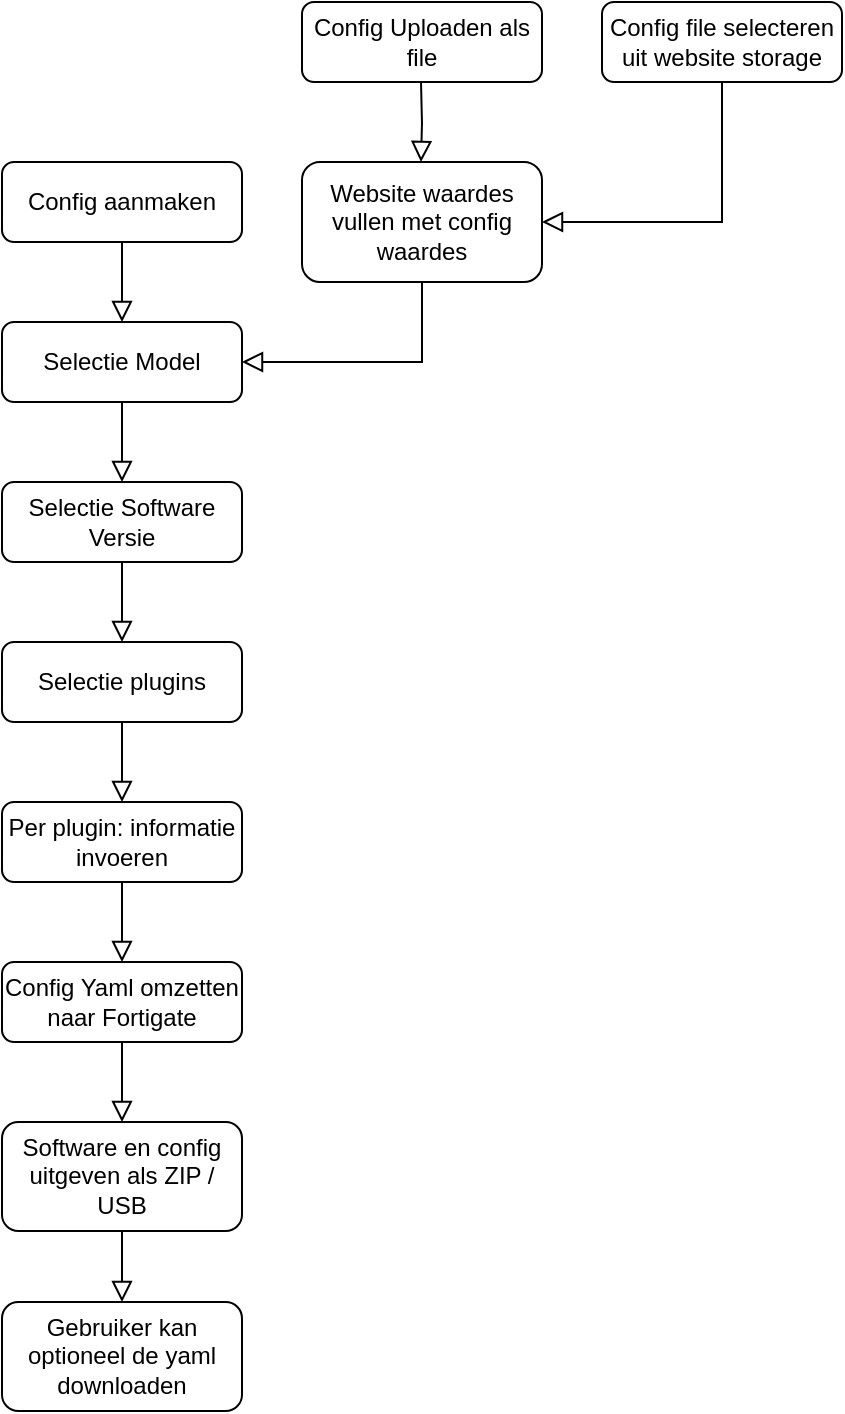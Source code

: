 <mxfile version="20.3.3" type="github" pages="3">
  <diagram id="C5RBs43oDa-KdzZeNtuy" name="Application Flow">
    <mxGraphModel dx="946" dy="537" grid="1" gridSize="10" guides="1" tooltips="1" connect="1" arrows="1" fold="1" page="1" pageScale="1" pageWidth="827" pageHeight="1169" math="0" shadow="0">
      <root>
        <mxCell id="WIyWlLk6GJQsqaUBKTNV-0" />
        <mxCell id="WIyWlLk6GJQsqaUBKTNV-1" parent="WIyWlLk6GJQsqaUBKTNV-0" />
        <mxCell id="WIyWlLk6GJQsqaUBKTNV-2" value="" style="rounded=0;html=1;jettySize=auto;orthogonalLoop=1;fontSize=11;endArrow=block;endFill=0;endSize=8;strokeWidth=1;shadow=0;labelBackgroundColor=none;edgeStyle=orthogonalEdgeStyle;" parent="WIyWlLk6GJQsqaUBKTNV-1" source="WIyWlLk6GJQsqaUBKTNV-3" target="IGHrCSqE1_ESKSLDjnCb-0" edge="1">
          <mxGeometry relative="1" as="geometry">
            <mxPoint x="100" y="230" as="targetPoint" />
          </mxGeometry>
        </mxCell>
        <mxCell id="WIyWlLk6GJQsqaUBKTNV-3" value="Config aanmaken" style="rounded=1;whiteSpace=wrap;html=1;fontSize=12;glass=0;strokeWidth=1;shadow=0;" parent="WIyWlLk6GJQsqaUBKTNV-1" vertex="1">
          <mxGeometry x="40" y="110" width="120" height="40" as="geometry" />
        </mxCell>
        <mxCell id="IGHrCSqE1_ESKSLDjnCb-0" value="Selectie Model" style="rounded=1;whiteSpace=wrap;html=1;fontSize=12;glass=0;strokeWidth=1;shadow=0;" parent="WIyWlLk6GJQsqaUBKTNV-1" vertex="1">
          <mxGeometry x="40" y="190" width="120" height="40" as="geometry" />
        </mxCell>
        <mxCell id="IGHrCSqE1_ESKSLDjnCb-1" value="Selectie Software Versie" style="rounded=1;whiteSpace=wrap;html=1;fontSize=12;glass=0;strokeWidth=1;shadow=0;" parent="WIyWlLk6GJQsqaUBKTNV-1" vertex="1">
          <mxGeometry x="40" y="270" width="120" height="40" as="geometry" />
        </mxCell>
        <mxCell id="IGHrCSqE1_ESKSLDjnCb-2" value="" style="rounded=0;html=1;jettySize=auto;orthogonalLoop=1;fontSize=11;endArrow=block;endFill=0;endSize=8;strokeWidth=1;shadow=0;labelBackgroundColor=none;edgeStyle=orthogonalEdgeStyle;" parent="WIyWlLk6GJQsqaUBKTNV-1" source="IGHrCSqE1_ESKSLDjnCb-0" target="IGHrCSqE1_ESKSLDjnCb-1" edge="1">
          <mxGeometry relative="1" as="geometry">
            <mxPoint x="110" y="160" as="sourcePoint" />
            <mxPoint x="110" y="240" as="targetPoint" />
          </mxGeometry>
        </mxCell>
        <mxCell id="IGHrCSqE1_ESKSLDjnCb-3" value="Selectie plugins" style="rounded=1;whiteSpace=wrap;html=1;fontSize=12;glass=0;strokeWidth=1;shadow=0;" parent="WIyWlLk6GJQsqaUBKTNV-1" vertex="1">
          <mxGeometry x="40" y="350" width="120" height="40" as="geometry" />
        </mxCell>
        <mxCell id="IGHrCSqE1_ESKSLDjnCb-4" value="" style="rounded=0;html=1;jettySize=auto;orthogonalLoop=1;fontSize=11;endArrow=block;endFill=0;endSize=8;strokeWidth=1;shadow=0;labelBackgroundColor=none;edgeStyle=orthogonalEdgeStyle;" parent="WIyWlLk6GJQsqaUBKTNV-1" source="IGHrCSqE1_ESKSLDjnCb-1" target="IGHrCSqE1_ESKSLDjnCb-3" edge="1">
          <mxGeometry relative="1" as="geometry">
            <mxPoint x="110" y="240" as="sourcePoint" />
            <mxPoint x="110" y="280" as="targetPoint" />
          </mxGeometry>
        </mxCell>
        <mxCell id="IGHrCSqE1_ESKSLDjnCb-5" value="Per plugin: informatie invoeren" style="rounded=1;whiteSpace=wrap;html=1;fontSize=12;glass=0;strokeWidth=1;shadow=0;" parent="WIyWlLk6GJQsqaUBKTNV-1" vertex="1">
          <mxGeometry x="40" y="430" width="120" height="40" as="geometry" />
        </mxCell>
        <mxCell id="IGHrCSqE1_ESKSLDjnCb-6" value="" style="rounded=0;html=1;jettySize=auto;orthogonalLoop=1;fontSize=11;endArrow=block;endFill=0;endSize=8;strokeWidth=1;shadow=0;labelBackgroundColor=none;edgeStyle=orthogonalEdgeStyle;" parent="WIyWlLk6GJQsqaUBKTNV-1" source="IGHrCSqE1_ESKSLDjnCb-3" target="IGHrCSqE1_ESKSLDjnCb-5" edge="1">
          <mxGeometry relative="1" as="geometry">
            <mxPoint x="110" y="320" as="sourcePoint" />
            <mxPoint x="110" y="360" as="targetPoint" />
          </mxGeometry>
        </mxCell>
        <mxCell id="IGHrCSqE1_ESKSLDjnCb-7" value="Config Yaml omzetten naar Fortigate" style="rounded=1;whiteSpace=wrap;html=1;fontSize=12;glass=0;strokeWidth=1;shadow=0;" parent="WIyWlLk6GJQsqaUBKTNV-1" vertex="1">
          <mxGeometry x="40" y="510" width="120" height="40" as="geometry" />
        </mxCell>
        <mxCell id="IGHrCSqE1_ESKSLDjnCb-8" value="Software en config uitgeven als ZIP / USB" style="rounded=1;whiteSpace=wrap;html=1;fontSize=12;glass=0;strokeWidth=1;shadow=0;" parent="WIyWlLk6GJQsqaUBKTNV-1" vertex="1">
          <mxGeometry x="40" y="590" width="120" height="54.5" as="geometry" />
        </mxCell>
        <mxCell id="IGHrCSqE1_ESKSLDjnCb-9" value="" style="rounded=0;html=1;jettySize=auto;orthogonalLoop=1;fontSize=11;endArrow=block;endFill=0;endSize=8;strokeWidth=1;shadow=0;labelBackgroundColor=none;edgeStyle=orthogonalEdgeStyle;" parent="WIyWlLk6GJQsqaUBKTNV-1" source="IGHrCSqE1_ESKSLDjnCb-5" target="IGHrCSqE1_ESKSLDjnCb-7" edge="1">
          <mxGeometry relative="1" as="geometry">
            <mxPoint x="110" y="400" as="sourcePoint" />
            <mxPoint x="110" y="440" as="targetPoint" />
          </mxGeometry>
        </mxCell>
        <mxCell id="IGHrCSqE1_ESKSLDjnCb-10" value="" style="rounded=0;html=1;jettySize=auto;orthogonalLoop=1;fontSize=11;endArrow=block;endFill=0;endSize=8;strokeWidth=1;shadow=0;labelBackgroundColor=none;edgeStyle=orthogonalEdgeStyle;" parent="WIyWlLk6GJQsqaUBKTNV-1" source="IGHrCSqE1_ESKSLDjnCb-7" target="IGHrCSqE1_ESKSLDjnCb-8" edge="1">
          <mxGeometry relative="1" as="geometry">
            <mxPoint x="110" y="480" as="sourcePoint" />
            <mxPoint x="110" y="520" as="targetPoint" />
          </mxGeometry>
        </mxCell>
        <mxCell id="IGHrCSqE1_ESKSLDjnCb-24" value="Config Uploaden als file" style="rounded=1;whiteSpace=wrap;html=1;fontSize=12;glass=0;strokeWidth=1;shadow=0;" parent="WIyWlLk6GJQsqaUBKTNV-1" vertex="1">
          <mxGeometry x="190" y="30" width="120" height="40" as="geometry" />
        </mxCell>
        <mxCell id="IGHrCSqE1_ESKSLDjnCb-25" value="" style="rounded=0;html=1;jettySize=auto;orthogonalLoop=1;fontSize=11;endArrow=block;endFill=0;endSize=8;strokeWidth=1;shadow=0;labelBackgroundColor=none;edgeStyle=orthogonalEdgeStyle;" parent="WIyWlLk6GJQsqaUBKTNV-1" edge="1">
          <mxGeometry relative="1" as="geometry">
            <mxPoint x="249.5" y="70" as="sourcePoint" />
            <mxPoint x="249.5" y="110" as="targetPoint" />
          </mxGeometry>
        </mxCell>
        <mxCell id="IGHrCSqE1_ESKSLDjnCb-26" value="Website waardes vullen met config waardes" style="rounded=1;whiteSpace=wrap;html=1;fontSize=12;glass=0;strokeWidth=1;shadow=0;" parent="WIyWlLk6GJQsqaUBKTNV-1" vertex="1">
          <mxGeometry x="190" y="110" width="120" height="60" as="geometry" />
        </mxCell>
        <mxCell id="IGHrCSqE1_ESKSLDjnCb-27" value="" style="rounded=0;html=1;jettySize=auto;orthogonalLoop=1;fontSize=11;endArrow=block;endFill=0;endSize=8;strokeWidth=1;shadow=0;labelBackgroundColor=none;edgeStyle=orthogonalEdgeStyle;" parent="WIyWlLk6GJQsqaUBKTNV-1" source="IGHrCSqE1_ESKSLDjnCb-26" target="IGHrCSqE1_ESKSLDjnCb-0" edge="1">
          <mxGeometry relative="1" as="geometry">
            <mxPoint x="259.5" y="80" as="sourcePoint" />
            <mxPoint x="259.5" y="120" as="targetPoint" />
            <Array as="points">
              <mxPoint x="250" y="210" />
            </Array>
          </mxGeometry>
        </mxCell>
        <mxCell id="IGHrCSqE1_ESKSLDjnCb-29" value="Gebruiker kan optioneel de yaml downloaden" style="rounded=1;whiteSpace=wrap;html=1;fontSize=12;glass=0;strokeWidth=1;shadow=0;" parent="WIyWlLk6GJQsqaUBKTNV-1" vertex="1">
          <mxGeometry x="40" y="680" width="120" height="54.5" as="geometry" />
        </mxCell>
        <mxCell id="IGHrCSqE1_ESKSLDjnCb-30" value="" style="rounded=0;html=1;jettySize=auto;orthogonalLoop=1;fontSize=11;endArrow=block;endFill=0;endSize=8;strokeWidth=1;shadow=0;labelBackgroundColor=none;edgeStyle=orthogonalEdgeStyle;" parent="WIyWlLk6GJQsqaUBKTNV-1" source="IGHrCSqE1_ESKSLDjnCb-8" target="IGHrCSqE1_ESKSLDjnCb-29" edge="1">
          <mxGeometry relative="1" as="geometry">
            <mxPoint x="110" y="560" as="sourcePoint" />
            <mxPoint x="110" y="600" as="targetPoint" />
          </mxGeometry>
        </mxCell>
        <mxCell id="IGHrCSqE1_ESKSLDjnCb-31" value="Config file selecteren uit website storage" style="rounded=1;whiteSpace=wrap;html=1;fontSize=12;glass=0;strokeWidth=1;shadow=0;" parent="WIyWlLk6GJQsqaUBKTNV-1" vertex="1">
          <mxGeometry x="340" y="30" width="120" height="40" as="geometry" />
        </mxCell>
        <mxCell id="IGHrCSqE1_ESKSLDjnCb-33" value="" style="rounded=0;html=1;jettySize=auto;orthogonalLoop=1;fontSize=11;endArrow=block;endFill=0;endSize=8;strokeWidth=1;shadow=0;labelBackgroundColor=none;edgeStyle=orthogonalEdgeStyle;" parent="WIyWlLk6GJQsqaUBKTNV-1" source="IGHrCSqE1_ESKSLDjnCb-31" target="IGHrCSqE1_ESKSLDjnCb-26" edge="1">
          <mxGeometry relative="1" as="geometry">
            <mxPoint x="259.5" y="80" as="sourcePoint" />
            <mxPoint x="259.5" y="120" as="targetPoint" />
            <Array as="points">
              <mxPoint x="400" y="140" />
            </Array>
          </mxGeometry>
        </mxCell>
      </root>
    </mxGraphModel>
  </diagram>
  <diagram id="K5lOBYWXEmyekELwvoZV" name="Core Class diagram">
    <mxGraphModel dx="1641" dy="2007" grid="1" gridSize="10" guides="1" tooltips="1" connect="1" arrows="1" fold="1" page="1" pageScale="1" pageWidth="1100" pageHeight="850" math="0" shadow="0">
      <root>
        <mxCell id="0" />
        <mxCell id="1" parent="0" />
        <mxCell id="X7XiQMcdEQ11_fd_2Fh7-9" value="" style="rounded=0;whiteSpace=wrap;html=1;fillColor=#e1d5e7;strokeColor=#9673a6;" vertex="1" parent="1">
          <mxGeometry x="30" y="-860" width="670" height="250" as="geometry" />
        </mxCell>
        <mxCell id="CHuaGyPKiqh6tsRLRAJX-1" value="" style="rounded=0;whiteSpace=wrap;html=1;fillColor=#d5e8d4;strokeColor=#82b366;" parent="1" vertex="1">
          <mxGeometry x="880" y="-590" width="550" height="200" as="geometry" />
        </mxCell>
        <mxCell id="CHuaGyPKiqh6tsRLRAJX-2" value="yapsy" style="text;html=1;strokeColor=none;fillColor=none;align=center;verticalAlign=middle;whiteSpace=wrap;rounded=0;fillStyle=auto;fontStyle=1" parent="1" vertex="1">
          <mxGeometry x="880" y="-590" width="60" height="30" as="geometry" />
        </mxCell>
        <mxCell id="CHuaGyPKiqh6tsRLRAJX-3" value="Plugin" style="swimlane;fontStyle=1;align=center;verticalAlign=top;childLayout=stackLayout;horizontal=1;startSize=26;horizontalStack=0;resizeParent=1;resizeParentMax=0;resizeLast=0;collapsible=1;marginBottom=0;swimlaneFillColor=default;" parent="1" vertex="1">
          <mxGeometry x="311" y="-782" width="350" height="138" as="geometry" />
        </mxCell>
        <mxCell id="CHuaGyPKiqh6tsRLRAJX-4" value="# jinjaTemplate: JinjaTemplate" style="text;strokeColor=none;fillColor=none;align=left;verticalAlign=top;spacingLeft=4;spacingRight=4;overflow=hidden;rotatable=0;points=[[0,0.5],[1,0.5]];portConstraint=eastwest;" parent="CHuaGyPKiqh6tsRLRAJX-3" vertex="1">
          <mxGeometry y="26" width="350" height="26" as="geometry" />
        </mxCell>
        <mxCell id="X7XiQMcdEQ11_fd_2Fh7-1" value="# djangoTemplate: DjangoTemplate" style="text;strokeColor=none;fillColor=none;align=left;verticalAlign=top;spacingLeft=4;spacingRight=4;overflow=hidden;rotatable=0;points=[[0,0.5],[1,0.5]];portConstraint=eastwest;" vertex="1" parent="CHuaGyPKiqh6tsRLRAJX-3">
          <mxGeometry y="52" width="350" height="26" as="geometry" />
        </mxCell>
        <mxCell id="CHuaGyPKiqh6tsRLRAJX-5" value="" style="line;strokeWidth=1;fillColor=none;align=left;verticalAlign=middle;spacingTop=-1;spacingLeft=3;spacingRight=3;rotatable=0;labelPosition=right;points=[];portConstraint=eastwest;strokeColor=inherit;" parent="CHuaGyPKiqh6tsRLRAJX-3" vertex="1">
          <mxGeometry y="78" width="350" height="8" as="geometry" />
        </mxCell>
        <mxCell id="CHuaGyPKiqh6tsRLRAJX-6" value="+ get(request: HttpRequest, configId: int, config: dict)" style="text;strokeColor=none;fillColor=none;align=left;verticalAlign=top;spacingLeft=4;spacingRight=4;overflow=hidden;rotatable=0;points=[[0,0.5],[1,0.5]];portConstraint=eastwest;" parent="CHuaGyPKiqh6tsRLRAJX-3" vertex="1">
          <mxGeometry y="86" width="350" height="26" as="geometry" />
        </mxCell>
        <mxCell id="CHuaGyPKiqh6tsRLRAJX-7" value="+ post(request: HttpRequest, configId: int, config: dict)" style="text;strokeColor=none;fillColor=none;align=left;verticalAlign=top;spacingLeft=4;spacingRight=4;overflow=hidden;rotatable=0;points=[[0,0.5],[1,0.5]];portConstraint=eastwest;" parent="CHuaGyPKiqh6tsRLRAJX-3" vertex="1">
          <mxGeometry y="112" width="350" height="26" as="geometry" />
        </mxCell>
        <mxCell id="CHuaGyPKiqh6tsRLRAJX-8" value="Config" style="swimlane;fontStyle=1;align=center;verticalAlign=top;childLayout=stackLayout;horizontal=1;startSize=26;horizontalStack=0;resizeParent=1;resizeParentMax=0;resizeLast=0;collapsible=1;marginBottom=0;swimlaneFillColor=default;" parent="1" vertex="1">
          <mxGeometry x="70" y="-820" width="160" height="190" as="geometry" />
        </mxCell>
        <mxCell id="CHuaGyPKiqh6tsRLRAJX-9" value="- filePath: string" style="text;strokeColor=none;fillColor=none;align=left;verticalAlign=top;spacingLeft=4;spacingRight=4;overflow=hidden;rotatable=0;points=[[0,0.5],[1,0.5]];portConstraint=eastwest;" parent="CHuaGyPKiqh6tsRLRAJX-8" vertex="1">
          <mxGeometry y="26" width="160" height="26" as="geometry" />
        </mxCell>
        <mxCell id="CHuaGyPKiqh6tsRLRAJX-10" value="+ params: dict" style="text;strokeColor=none;fillColor=none;align=left;verticalAlign=top;spacingLeft=4;spacingRight=4;overflow=hidden;rotatable=0;points=[[0,0.5],[1,0.5]];portConstraint=eastwest;" parent="CHuaGyPKiqh6tsRLRAJX-8" vertex="1">
          <mxGeometry y="52" width="160" height="26" as="geometry" />
        </mxCell>
        <mxCell id="CHuaGyPKiqh6tsRLRAJX-11" value="" style="line;strokeWidth=1;fillColor=none;align=left;verticalAlign=middle;spacingTop=-1;spacingLeft=3;spacingRight=3;rotatable=0;labelPosition=right;points=[];portConstraint=eastwest;strokeColor=inherit;" parent="CHuaGyPKiqh6tsRLRAJX-8" vertex="1">
          <mxGeometry y="78" width="160" height="8" as="geometry" />
        </mxCell>
        <mxCell id="CHuaGyPKiqh6tsRLRAJX-12" value="+ execute(): string" style="text;strokeColor=none;fillColor=none;align=left;verticalAlign=top;spacingLeft=4;spacingRight=4;overflow=hidden;rotatable=0;points=[[0,0.5],[1,0.5]];portConstraint=eastwest;" parent="CHuaGyPKiqh6tsRLRAJX-8" vertex="1">
          <mxGeometry y="86" width="160" height="26" as="geometry" />
        </mxCell>
        <mxCell id="CHuaGyPKiqh6tsRLRAJX-13" value="+ activePlugins(): Plugin[]" style="text;strokeColor=none;fillColor=none;align=left;verticalAlign=top;spacingLeft=4;spacingRight=4;overflow=hidden;rotatable=0;points=[[0,0.5],[1,0.5]];portConstraint=eastwest;" parent="CHuaGyPKiqh6tsRLRAJX-8" vertex="1">
          <mxGeometry y="112" width="160" height="26" as="geometry" />
        </mxCell>
        <mxCell id="CHuaGyPKiqh6tsRLRAJX-14" value="+ loadFromYaml(): void" style="text;strokeColor=none;fillColor=none;align=left;verticalAlign=top;spacingLeft=4;spacingRight=4;overflow=hidden;rotatable=0;points=[[0,0.5],[1,0.5]];portConstraint=eastwest;" parent="CHuaGyPKiqh6tsRLRAJX-8" vertex="1">
          <mxGeometry y="138" width="160" height="26" as="geometry" />
        </mxCell>
        <mxCell id="CHuaGyPKiqh6tsRLRAJX-15" value="+ saveAsYaml(): void" style="text;strokeColor=none;fillColor=none;align=left;verticalAlign=top;spacingLeft=4;spacingRight=4;overflow=hidden;rotatable=0;points=[[0,0.5],[1,0.5]];portConstraint=eastwest;" parent="CHuaGyPKiqh6tsRLRAJX-8" vertex="1">
          <mxGeometry y="164" width="160" height="26" as="geometry" />
        </mxCell>
        <mxCell id="CHuaGyPKiqh6tsRLRAJX-16" value="PluginManager" style="swimlane;fontStyle=1;align=center;verticalAlign=top;childLayout=stackLayout;horizontal=1;startSize=26;horizontalStack=0;resizeParent=1;resizeParentMax=0;resizeLast=0;collapsible=1;marginBottom=0;fillColor=default;fillStyle=auto;gradientColor=none;swimlaneFillColor=default;" parent="1" vertex="1">
          <mxGeometry x="1190" y="-533" width="160" height="86" as="geometry" />
        </mxCell>
        <mxCell id="CHuaGyPKiqh6tsRLRAJX-17" value="" style="line;strokeWidth=1;fillColor=none;align=left;verticalAlign=middle;spacingTop=-1;spacingLeft=3;spacingRight=3;rotatable=0;labelPosition=right;points=[];portConstraint=eastwest;strokeColor=inherit;" parent="CHuaGyPKiqh6tsRLRAJX-16" vertex="1">
          <mxGeometry y="26" width="160" height="8" as="geometry" />
        </mxCell>
        <mxCell id="CHuaGyPKiqh6tsRLRAJX-18" value="+ collectPlugins(): void" style="text;align=left;verticalAlign=top;spacingLeft=4;spacingRight=4;overflow=hidden;rotatable=0;points=[[0,0.5],[1,0.5]];portConstraint=eastwest;" parent="CHuaGyPKiqh6tsRLRAJX-16" vertex="1">
          <mxGeometry y="34" width="160" height="26" as="geometry" />
        </mxCell>
        <mxCell id="CHuaGyPKiqh6tsRLRAJX-19" value="+ getAllPlugins(): IPlugin[]" style="text;align=left;verticalAlign=top;spacingLeft=4;spacingRight=4;overflow=hidden;rotatable=0;points=[[0,0.5],[1,0.5]];portConstraint=eastwest;" parent="CHuaGyPKiqh6tsRLRAJX-16" vertex="1">
          <mxGeometry y="60" width="160" height="26" as="geometry" />
        </mxCell>
        <mxCell id="CHuaGyPKiqh6tsRLRAJX-20" value="" style="endArrow=block;dashed=1;endFill=0;endSize=12;html=1;rounded=0;edgeStyle=orthogonalEdgeStyle;" parent="1" source="CHuaGyPKiqh6tsRLRAJX-3" target="CHuaGyPKiqh6tsRLRAJX-24" edge="1">
          <mxGeometry width="160" relative="1" as="geometry">
            <mxPoint x="-140" y="-650" as="sourcePoint" />
            <mxPoint x="20" y="-650" as="targetPoint" />
          </mxGeometry>
        </mxCell>
        <mxCell id="CHuaGyPKiqh6tsRLRAJX-21" value="pluginManager" style="endArrow=block;endFill=1;html=1;edgeStyle=orthogonalEdgeStyle;align=left;verticalAlign=top;rounded=0;" parent="1" source="CHuaGyPKiqh6tsRLRAJX-8" target="CHuaGyPKiqh6tsRLRAJX-16" edge="1">
          <mxGeometry x="0.454" relative="1" as="geometry">
            <mxPoint x="-100" y="-750" as="sourcePoint" />
            <mxPoint x="60" y="-750" as="targetPoint" />
            <mxPoint x="1" as="offset" />
            <Array as="points">
              <mxPoint x="1270" y="-800" />
            </Array>
          </mxGeometry>
        </mxCell>
        <mxCell id="CHuaGyPKiqh6tsRLRAJX-23" style="edgeStyle=orthogonalEdgeStyle;rounded=0;orthogonalLoop=1;jettySize=auto;html=1;strokeColor=default;endArrow=none;endFill=0;" parent="1" source="CHuaGyPKiqh6tsRLRAJX-16" target="CHuaGyPKiqh6tsRLRAJX-24" edge="1">
          <mxGeometry relative="1" as="geometry">
            <mxPoint x="1300" y="-630" as="sourcePoint" />
          </mxGeometry>
        </mxCell>
        <mxCell id="CHuaGyPKiqh6tsRLRAJX-45" value="*" style="edgeLabel;align=center;verticalAlign=middle;resizable=0;points=[];labelBackgroundColor=none;fontSize=20;" parent="CHuaGyPKiqh6tsRLRAJX-23" vertex="1" connectable="0">
          <mxGeometry x="0.724" y="-1" relative="1" as="geometry">
            <mxPoint x="8" y="12" as="offset" />
          </mxGeometry>
        </mxCell>
        <mxCell id="CHuaGyPKiqh6tsRLRAJX-24" value="IPlugin" style="swimlane;fontStyle=1;align=center;verticalAlign=top;childLayout=stackLayout;horizontal=1;startSize=26;horizontalStack=0;resizeParent=1;resizeParentMax=0;resizeLast=0;collapsible=1;marginBottom=0;swimlaneFillColor=default;" parent="1" vertex="1">
          <mxGeometry x="950" y="-533" width="160" height="86" as="geometry" />
        </mxCell>
        <mxCell id="CHuaGyPKiqh6tsRLRAJX-25" value="" style="line;strokeWidth=1;fillColor=none;align=left;verticalAlign=middle;spacingTop=-1;spacingLeft=3;spacingRight=3;rotatable=0;labelPosition=right;points=[];portConstraint=eastwest;strokeColor=inherit;" parent="CHuaGyPKiqh6tsRLRAJX-24" vertex="1">
          <mxGeometry y="26" width="160" height="8" as="geometry" />
        </mxCell>
        <mxCell id="CHuaGyPKiqh6tsRLRAJX-26" value="+ activate(): void" style="text;strokeColor=none;fillColor=none;align=left;verticalAlign=top;spacingLeft=4;spacingRight=4;overflow=hidden;rotatable=0;points=[[0,0.5],[1,0.5]];portConstraint=eastwest;" parent="CHuaGyPKiqh6tsRLRAJX-24" vertex="1">
          <mxGeometry y="34" width="160" height="26" as="geometry" />
        </mxCell>
        <mxCell id="CHuaGyPKiqh6tsRLRAJX-27" value="+ deactivate(): void" style="text;strokeColor=none;fillColor=none;align=left;verticalAlign=top;spacingLeft=4;spacingRight=4;overflow=hidden;rotatable=0;points=[[0,0.5],[1,0.5]];portConstraint=eastwest;" parent="CHuaGyPKiqh6tsRLRAJX-24" vertex="1">
          <mxGeometry y="60" width="160" height="26" as="geometry" />
        </mxCell>
        <mxCell id="CHuaGyPKiqh6tsRLRAJX-28" value="" style="rounded=0;whiteSpace=wrap;html=1;fillColor=#ffe6cc;strokeColor=#d79b00;" parent="1" vertex="1">
          <mxGeometry x="560" y="-590" width="280" height="200" as="geometry" />
        </mxCell>
        <mxCell id="CHuaGyPKiqh6tsRLRAJX-29" value="jinja2" style="text;html=1;strokeColor=none;fillColor=none;align=center;verticalAlign=middle;whiteSpace=wrap;rounded=0;fillStyle=auto;fontStyle=1" parent="1" vertex="1">
          <mxGeometry x="560" y="-590" width="60" height="30" as="geometry" />
        </mxCell>
        <mxCell id="CHuaGyPKiqh6tsRLRAJX-30" value="Template" style="swimlane;fontStyle=1;align=center;verticalAlign=top;childLayout=stackLayout;horizontal=1;startSize=26;horizontalStack=0;resizeParent=1;resizeParentMax=0;resizeLast=0;collapsible=1;marginBottom=0;swimlaneFillColor=default;" parent="1" vertex="1">
          <mxGeometry x="610" y="-540" width="160" height="60" as="geometry" />
        </mxCell>
        <mxCell id="CHuaGyPKiqh6tsRLRAJX-31" value="" style="line;strokeWidth=1;fillColor=none;align=left;verticalAlign=middle;spacingTop=-1;spacingLeft=3;spacingRight=3;rotatable=0;labelPosition=right;points=[];portConstraint=eastwest;strokeColor=inherit;" parent="CHuaGyPKiqh6tsRLRAJX-30" vertex="1">
          <mxGeometry y="26" width="160" height="8" as="geometry" />
        </mxCell>
        <mxCell id="CHuaGyPKiqh6tsRLRAJX-32" value="+ render(args: dict): string" style="text;strokeColor=none;fillColor=none;align=left;verticalAlign=top;spacingLeft=4;spacingRight=4;overflow=hidden;rotatable=0;points=[[0,0.5],[1,0.5]];portConstraint=eastwest;" parent="CHuaGyPKiqh6tsRLRAJX-30" vertex="1">
          <mxGeometry y="34" width="160" height="26" as="geometry" />
        </mxCell>
        <mxCell id="CHuaGyPKiqh6tsRLRAJX-33" value="" style="rounded=0;whiteSpace=wrap;html=1;fillColor=#dae8fc;strokeColor=#6c8ebf;" parent="1" vertex="1">
          <mxGeometry x="-520" y="-590" width="1010" height="250" as="geometry" />
        </mxCell>
        <mxCell id="CHuaGyPKiqh6tsRLRAJX-34" value="django" style="text;html=1;strokeColor=none;fillColor=none;align=center;verticalAlign=middle;whiteSpace=wrap;rounded=0;fillStyle=auto;fontStyle=1" parent="1" vertex="1">
          <mxGeometry x="30" y="-590" width="60" height="30" as="geometry" />
        </mxCell>
        <mxCell id="CHuaGyPKiqh6tsRLRAJX-35" value="HttpResponse" style="swimlane;fontStyle=1;align=center;verticalAlign=top;childLayout=stackLayout;horizontal=1;startSize=26;horizontalStack=0;resizeParent=1;resizeParentMax=0;resizeLast=0;collapsible=1;marginBottom=0;swimlaneFillColor=default;" parent="1" vertex="1">
          <mxGeometry x="280" y="-480" width="160" height="34" as="geometry" />
        </mxCell>
        <mxCell id="CHuaGyPKiqh6tsRLRAJX-36" value="" style="line;strokeWidth=1;fillColor=none;align=left;verticalAlign=middle;spacingTop=-1;spacingLeft=3;spacingRight=3;rotatable=0;labelPosition=right;points=[];portConstraint=eastwest;strokeColor=inherit;" parent="CHuaGyPKiqh6tsRLRAJX-35" vertex="1">
          <mxGeometry y="26" width="160" height="8" as="geometry" />
        </mxCell>
        <mxCell id="CHuaGyPKiqh6tsRLRAJX-37" value="Use as JinjaTemplate" style="endArrow=open;endSize=12;dashed=1;html=1;rounded=0;strokeColor=default;exitX=1;exitY=0.5;exitDx=0;exitDy=0;edgeStyle=orthogonalEdgeStyle;" parent="1" source="CHuaGyPKiqh6tsRLRAJX-6" target="CHuaGyPKiqh6tsRLRAJX-30" edge="1">
          <mxGeometry x="-0.013" y="10" width="160" relative="1" as="geometry">
            <mxPoint x="660" y="-710" as="sourcePoint" />
            <mxPoint x="820" y="-710" as="targetPoint" />
            <mxPoint as="offset" />
          </mxGeometry>
        </mxCell>
        <mxCell id="CHuaGyPKiqh6tsRLRAJX-38" value="HttpRequest" style="swimlane;fontStyle=1;align=center;verticalAlign=top;childLayout=stackLayout;horizontal=1;startSize=26;horizontalStack=0;resizeParent=1;resizeParentMax=0;resizeLast=0;collapsible=1;marginBottom=0;swimlaneFillColor=default;" parent="1" vertex="1">
          <mxGeometry x="280" y="-534.5" width="160" height="34" as="geometry" />
        </mxCell>
        <mxCell id="CHuaGyPKiqh6tsRLRAJX-39" value="" style="line;strokeWidth=1;fillColor=none;align=left;verticalAlign=middle;spacingTop=-1;spacingLeft=3;spacingRight=3;rotatable=0;labelPosition=right;points=[];portConstraint=eastwest;strokeColor=inherit;" parent="CHuaGyPKiqh6tsRLRAJX-38" vertex="1">
          <mxGeometry y="26" width="160" height="8" as="geometry" />
        </mxCell>
        <mxCell id="CHuaGyPKiqh6tsRLRAJX-40" value="Use" style="endArrow=open;endSize=12;dashed=1;html=1;rounded=0;strokeColor=default;edgeStyle=orthogonalEdgeStyle;" parent="1" source="CHuaGyPKiqh6tsRLRAJX-3" target="CHuaGyPKiqh6tsRLRAJX-38" edge="1">
          <mxGeometry x="-0.013" y="10" width="160" relative="1" as="geometry">
            <mxPoint x="580" y="-699" as="sourcePoint" />
            <mxPoint x="670" y="-530" as="targetPoint" />
            <mxPoint as="offset" />
            <Array as="points">
              <mxPoint x="510" y="-518" />
            </Array>
          </mxGeometry>
        </mxCell>
        <mxCell id="CHuaGyPKiqh6tsRLRAJX-41" value="Model" style="swimlane;fontStyle=1;align=center;verticalAlign=top;childLayout=stackLayout;horizontal=1;startSize=26;horizontalStack=0;resizeParent=1;resizeParentMax=0;resizeLast=0;collapsible=1;marginBottom=0;swimlaneFillColor=default;" parent="1" vertex="1">
          <mxGeometry x="70" y="-534.5" width="160" height="60" as="geometry" />
        </mxCell>
        <mxCell id="CHuaGyPKiqh6tsRLRAJX-42" value="" style="line;strokeWidth=1;fillColor=none;align=left;verticalAlign=middle;spacingTop=-1;spacingLeft=3;spacingRight=3;rotatable=0;labelPosition=right;points=[];portConstraint=eastwest;strokeColor=inherit;" parent="CHuaGyPKiqh6tsRLRAJX-41" vertex="1">
          <mxGeometry y="26" width="160" height="8" as="geometry" />
        </mxCell>
        <mxCell id="IHjn0UgcBMy9RCI_haoe-1" value="+ save(): void" style="text;strokeColor=none;fillColor=none;align=left;verticalAlign=top;spacingLeft=4;spacingRight=4;overflow=hidden;rotatable=0;points=[[0,0.5],[1,0.5]];portConstraint=eastwest;" vertex="1" parent="CHuaGyPKiqh6tsRLRAJX-41">
          <mxGeometry y="34" width="160" height="26" as="geometry" />
        </mxCell>
        <mxCell id="CHuaGyPKiqh6tsRLRAJX-43" value="" style="endArrow=block;dashed=1;endFill=0;endSize=12;html=1;rounded=0;" parent="1" source="CHuaGyPKiqh6tsRLRAJX-8" target="CHuaGyPKiqh6tsRLRAJX-41" edge="1">
          <mxGeometry width="160" relative="1" as="geometry">
            <mxPoint x="501.432" y="-772" as="sourcePoint" />
            <mxPoint x="470.419" y="-900.0" as="targetPoint" />
          </mxGeometry>
        </mxCell>
        <mxCell id="CHuaGyPKiqh6tsRLRAJX-44" value="Use" style="endArrow=open;endSize=12;dashed=1;html=1;rounded=0;strokeColor=default;edgeStyle=orthogonalEdgeStyle;" parent="1" source="CHuaGyPKiqh6tsRLRAJX-3" target="CHuaGyPKiqh6tsRLRAJX-35" edge="1">
          <mxGeometry x="-0.206" y="10" width="160" relative="1" as="geometry">
            <mxPoint x="460.0" y="-660" as="sourcePoint" />
            <mxPoint x="370.0" y="-524.5" as="targetPoint" />
            <mxPoint as="offset" />
            <Array as="points">
              <mxPoint x="510" y="-463" />
            </Array>
          </mxGeometry>
        </mxCell>
        <mxCell id="X7XiQMcdEQ11_fd_2Fh7-4" value="Template" style="swimlane;fontStyle=1;align=center;verticalAlign=top;childLayout=stackLayout;horizontal=1;startSize=26;horizontalStack=0;resizeParent=1;resizeParentMax=0;resizeLast=0;collapsible=1;marginBottom=0;swimlaneFillColor=default;" vertex="1" parent="1">
          <mxGeometry x="280" y="-420" width="160" height="60" as="geometry" />
        </mxCell>
        <mxCell id="X7XiQMcdEQ11_fd_2Fh7-5" value="" style="line;strokeWidth=1;fillColor=none;align=left;verticalAlign=middle;spacingTop=-1;spacingLeft=3;spacingRight=3;rotatable=0;labelPosition=right;points=[];portConstraint=eastwest;strokeColor=inherit;" vertex="1" parent="X7XiQMcdEQ11_fd_2Fh7-4">
          <mxGeometry y="26" width="160" height="8" as="geometry" />
        </mxCell>
        <mxCell id="X7XiQMcdEQ11_fd_2Fh7-6" value="+ render(args: dict): string" style="text;strokeColor=none;fillColor=none;align=left;verticalAlign=top;spacingLeft=4;spacingRight=4;overflow=hidden;rotatable=0;points=[[0,0.5],[1,0.5]];portConstraint=eastwest;" vertex="1" parent="X7XiQMcdEQ11_fd_2Fh7-4">
          <mxGeometry y="34" width="160" height="26" as="geometry" />
        </mxCell>
        <mxCell id="X7XiQMcdEQ11_fd_2Fh7-7" value="Use as DjangoTemplate" style="endArrow=open;endSize=12;dashed=1;html=1;rounded=0;strokeColor=default;edgeStyle=orthogonalEdgeStyle;" edge="1" parent="1" source="CHuaGyPKiqh6tsRLRAJX-3" target="X7XiQMcdEQ11_fd_2Fh7-4">
          <mxGeometry x="0.548" y="20" width="160" relative="1" as="geometry">
            <mxPoint x="520" y="-634" as="sourcePoint" />
            <mxPoint x="450" y="-453" as="targetPoint" />
            <mxPoint as="offset" />
            <Array as="points">
              <mxPoint x="540" y="-390" />
            </Array>
          </mxGeometry>
        </mxCell>
        <mxCell id="X7XiQMcdEQ11_fd_2Fh7-10" value="Core" style="text;html=1;strokeColor=none;fillColor=none;align=center;verticalAlign=middle;whiteSpace=wrap;rounded=0;fillStyle=auto;fontStyle=1" vertex="1" parent="1">
          <mxGeometry x="30" y="-860" width="60" height="30" as="geometry" />
        </mxCell>
        <mxCell id="X7XiQMcdEQ11_fd_2Fh7-11" value="" style="rounded=0;whiteSpace=wrap;html=1;fillColor=#f8cecc;strokeColor=#b85450;" vertex="1" parent="1">
          <mxGeometry x="-400" y="-1275" width="410" height="400" as="geometry" />
        </mxCell>
        <mxCell id="X7XiQMcdEQ11_fd_2Fh7-12" value="User Interface" style="text;html=1;strokeColor=none;fillColor=none;align=center;verticalAlign=middle;whiteSpace=wrap;rounded=0;fillStyle=auto;fontStyle=1" vertex="1" parent="1">
          <mxGeometry x="-400" y="-1275" width="110" height="30" as="geometry" />
        </mxCell>
        <mxCell id="X7XiQMcdEQ11_fd_2Fh7-13" value="ConfigView" style="swimlane;fontStyle=1;align=center;verticalAlign=top;childLayout=stackLayout;horizontal=1;startSize=26;horizontalStack=0;resizeParent=1;resizeParentMax=0;resizeLast=0;collapsible=1;marginBottom=0;swimlaneFillColor=default;" vertex="1" parent="1">
          <mxGeometry x="-340" y="-1115" width="290" height="86" as="geometry" />
        </mxCell>
        <mxCell id="X7XiQMcdEQ11_fd_2Fh7-16" value="" style="line;strokeWidth=1;fillColor=none;align=left;verticalAlign=middle;spacingTop=-1;spacingLeft=3;spacingRight=3;rotatable=0;labelPosition=right;points=[];portConstraint=eastwest;strokeColor=inherit;" vertex="1" parent="X7XiQMcdEQ11_fd_2Fh7-13">
          <mxGeometry y="26" width="290" height="8" as="geometry" />
        </mxCell>
        <mxCell id="X7XiQMcdEQ11_fd_2Fh7-33" value="+ get(request: HttpRequest): HttpResponse" style="text;strokeColor=none;fillColor=none;align=left;verticalAlign=top;spacingLeft=4;spacingRight=4;overflow=hidden;rotatable=0;points=[[0,0.5],[1,0.5]];portConstraint=eastwest;" vertex="1" parent="X7XiQMcdEQ11_fd_2Fh7-13">
          <mxGeometry y="34" width="290" height="26" as="geometry" />
        </mxCell>
        <mxCell id="X7XiQMcdEQ11_fd_2Fh7-20" value="+ post(request: HttpRequest): HttpResponse" style="text;strokeColor=none;fillColor=none;align=left;verticalAlign=top;spacingLeft=4;spacingRight=4;overflow=hidden;rotatable=0;points=[[0,0.5],[1,0.5]];portConstraint=eastwest;" vertex="1" parent="X7XiQMcdEQ11_fd_2Fh7-13">
          <mxGeometry y="60" width="290" height="26" as="geometry" />
        </mxCell>
        <mxCell id="6i5rCaqezPMSAIUQic-F-2" value="ConfigDetailsView" style="swimlane;fontStyle=1;align=center;verticalAlign=top;childLayout=stackLayout;horizontal=1;startSize=26;horizontalStack=0;resizeParent=1;resizeParentMax=0;resizeLast=0;collapsible=1;marginBottom=0;swimlaneFillColor=default;" vertex="1" parent="1">
          <mxGeometry x="-340" y="-1226" width="290" height="86" as="geometry" />
        </mxCell>
        <mxCell id="6i5rCaqezPMSAIUQic-F-3" value="" style="line;strokeWidth=1;fillColor=none;align=left;verticalAlign=middle;spacingTop=-1;spacingLeft=3;spacingRight=3;rotatable=0;labelPosition=right;points=[];portConstraint=eastwest;strokeColor=inherit;" vertex="1" parent="6i5rCaqezPMSAIUQic-F-2">
          <mxGeometry y="26" width="290" height="8" as="geometry" />
        </mxCell>
        <mxCell id="6i5rCaqezPMSAIUQic-F-4" value="+ get(request: HttpRequest): HttpResponse" style="text;strokeColor=none;fillColor=none;align=left;verticalAlign=top;spacingLeft=4;spacingRight=4;overflow=hidden;rotatable=0;points=[[0,0.5],[1,0.5]];portConstraint=eastwest;" vertex="1" parent="6i5rCaqezPMSAIUQic-F-2">
          <mxGeometry y="34" width="290" height="26" as="geometry" />
        </mxCell>
        <mxCell id="6i5rCaqezPMSAIUQic-F-5" value="+ post(request: HttpRequest): HttpResponse" style="text;strokeColor=none;fillColor=none;align=left;verticalAlign=top;spacingLeft=4;spacingRight=4;overflow=hidden;rotatable=0;points=[[0,0.5],[1,0.5]];portConstraint=eastwest;" vertex="1" parent="6i5rCaqezPMSAIUQic-F-2">
          <mxGeometry y="60" width="290" height="26" as="geometry" />
        </mxCell>
        <mxCell id="cLMT1m0oZQLNhiteN9m7-1" value="ConfigPluginView" style="swimlane;fontStyle=1;align=center;verticalAlign=top;childLayout=stackLayout;horizontal=1;startSize=26;horizontalStack=0;resizeParent=1;resizeParentMax=0;resizeLast=0;collapsible=1;marginBottom=0;swimlaneFillColor=default;" vertex="1" parent="1">
          <mxGeometry x="-340" y="-1005" width="290" height="86" as="geometry" />
        </mxCell>
        <mxCell id="cLMT1m0oZQLNhiteN9m7-2" value="" style="line;strokeWidth=1;fillColor=none;align=left;verticalAlign=middle;spacingTop=-1;spacingLeft=3;spacingRight=3;rotatable=0;labelPosition=right;points=[];portConstraint=eastwest;strokeColor=inherit;" vertex="1" parent="cLMT1m0oZQLNhiteN9m7-1">
          <mxGeometry y="26" width="290" height="8" as="geometry" />
        </mxCell>
        <mxCell id="cLMT1m0oZQLNhiteN9m7-3" value="+ get(request: HttpRequest): HttpResponse" style="text;strokeColor=none;fillColor=none;align=left;verticalAlign=top;spacingLeft=4;spacingRight=4;overflow=hidden;rotatable=0;points=[[0,0.5],[1,0.5]];portConstraint=eastwest;" vertex="1" parent="cLMT1m0oZQLNhiteN9m7-1">
          <mxGeometry y="34" width="290" height="26" as="geometry" />
        </mxCell>
        <mxCell id="cLMT1m0oZQLNhiteN9m7-4" value="+ post(request: HttpRequest): HttpResponse" style="text;strokeColor=none;fillColor=none;align=left;verticalAlign=top;spacingLeft=4;spacingRight=4;overflow=hidden;rotatable=0;points=[[0,0.5],[1,0.5]];portConstraint=eastwest;" vertex="1" parent="cLMT1m0oZQLNhiteN9m7-1">
          <mxGeometry y="60" width="290" height="26" as="geometry" />
        </mxCell>
        <mxCell id="m9hQ8wpWzCwk_S8E_R36-1" value="View" style="swimlane;fontStyle=1;align=center;verticalAlign=top;childLayout=stackLayout;horizontal=1;startSize=26;horizontalStack=0;resizeParent=1;resizeParentMax=0;resizeLast=0;collapsible=1;marginBottom=0;swimlaneFillColor=default;" vertex="1" parent="1">
          <mxGeometry x="-500" y="-540" width="160" height="34" as="geometry" />
        </mxCell>
        <mxCell id="m9hQ8wpWzCwk_S8E_R36-2" value="" style="line;strokeWidth=1;fillColor=none;align=left;verticalAlign=middle;spacingTop=-1;spacingLeft=3;spacingRight=3;rotatable=0;labelPosition=right;points=[];portConstraint=eastwest;strokeColor=inherit;" vertex="1" parent="m9hQ8wpWzCwk_S8E_R36-1">
          <mxGeometry y="26" width="160" height="8" as="geometry" />
        </mxCell>
        <mxCell id="m9hQ8wpWzCwk_S8E_R36-12" value="Use" style="endArrow=open;endSize=12;dashed=1;html=1;rounded=0;edgeStyle=orthogonalEdgeStyle;strokeColor=#00994D;" edge="1" parent="1" source="6i5rCaqezPMSAIUQic-F-2" target="CHuaGyPKiqh6tsRLRAJX-3">
          <mxGeometry width="160" relative="1" as="geometry">
            <mxPoint x="180" y="-1265" as="sourcePoint" />
            <mxPoint x="340" y="-1265" as="targetPoint" />
            <Array as="points">
              <mxPoint x="486" y="-1210" />
            </Array>
          </mxGeometry>
        </mxCell>
        <mxCell id="m9hQ8wpWzCwk_S8E_R36-14" value="Use" style="endArrow=open;endSize=12;dashed=1;html=1;rounded=0;edgeStyle=orthogonalEdgeStyle;strokeColor=#00994D;" edge="1" parent="1" source="X7XiQMcdEQ11_fd_2Fh7-13" target="CHuaGyPKiqh6tsRLRAJX-3">
          <mxGeometry width="160" relative="1" as="geometry">
            <mxPoint x="200" y="-1245" as="sourcePoint" />
            <mxPoint x="360" y="-1245" as="targetPoint" />
            <Array as="points">
              <mxPoint x="486" y="-1100" />
            </Array>
          </mxGeometry>
        </mxCell>
        <mxCell id="m9hQ8wpWzCwk_S8E_R36-15" value="Use" style="endArrow=open;endSize=12;dashed=1;html=1;rounded=0;edgeStyle=orthogonalEdgeStyle;strokeColor=#00994D;" edge="1" parent="1" source="cLMT1m0oZQLNhiteN9m7-1" target="CHuaGyPKiqh6tsRLRAJX-3">
          <mxGeometry width="160" relative="1" as="geometry">
            <mxPoint x="210" y="-1235" as="sourcePoint" />
            <mxPoint x="370" y="-1235" as="targetPoint" />
            <Array as="points">
              <mxPoint x="486" y="-990" />
            </Array>
          </mxGeometry>
        </mxCell>
        <mxCell id="m9hQ8wpWzCwk_S8E_R36-16" value="Use" style="endArrow=open;endSize=12;dashed=1;html=1;rounded=0;edgeStyle=orthogonalEdgeStyle;strokeColor=#0000FF;" edge="1" parent="1" source="cLMT1m0oZQLNhiteN9m7-1" target="CHuaGyPKiqh6tsRLRAJX-8">
          <mxGeometry width="160" relative="1" as="geometry">
            <mxPoint x="220" y="-1225" as="sourcePoint" />
            <mxPoint x="380" y="-1225" as="targetPoint" />
            <Array as="points">
              <mxPoint x="150" y="-940" />
            </Array>
          </mxGeometry>
        </mxCell>
        <mxCell id="m9hQ8wpWzCwk_S8E_R36-17" value="Use" style="endArrow=open;endSize=12;dashed=1;html=1;rounded=0;edgeStyle=orthogonalEdgeStyle;strokeColor=#0000FF;" edge="1" parent="1" source="X7XiQMcdEQ11_fd_2Fh7-13" target="CHuaGyPKiqh6tsRLRAJX-8">
          <mxGeometry width="160" relative="1" as="geometry">
            <mxPoint x="230" y="-1215" as="sourcePoint" />
            <mxPoint x="390" y="-1215" as="targetPoint" />
            <Array as="points">
              <mxPoint x="150" y="-1050" />
            </Array>
          </mxGeometry>
        </mxCell>
        <mxCell id="m9hQ8wpWzCwk_S8E_R36-18" value="Use" style="endArrow=open;endSize=12;dashed=1;html=1;rounded=0;edgeStyle=orthogonalEdgeStyle;strokeColor=#0000FF;" edge="1" parent="1" source="6i5rCaqezPMSAIUQic-F-2" target="CHuaGyPKiqh6tsRLRAJX-8">
          <mxGeometry width="160" relative="1" as="geometry">
            <mxPoint x="240" y="-1205" as="sourcePoint" />
            <mxPoint x="400" y="-1205" as="targetPoint" />
            <Array as="points">
              <mxPoint x="150" y="-1160" />
            </Array>
          </mxGeometry>
        </mxCell>
        <mxCell id="m9hQ8wpWzCwk_S8E_R36-19" value="" style="endArrow=block;dashed=1;endFill=0;endSize=12;html=1;rounded=0;strokeColor=#000000;edgeStyle=orthogonalEdgeStyle;" edge="1" parent="1" source="cLMT1m0oZQLNhiteN9m7-1" target="m9hQ8wpWzCwk_S8E_R36-1">
          <mxGeometry width="160" relative="1" as="geometry">
            <mxPoint x="-460" y="-700" as="sourcePoint" />
            <mxPoint x="-300" y="-670" as="targetPoint" />
            <Array as="points">
              <mxPoint x="-420" y="-962" />
            </Array>
          </mxGeometry>
        </mxCell>
        <mxCell id="m9hQ8wpWzCwk_S8E_R36-20" value="" style="endArrow=block;dashed=1;endFill=0;endSize=12;html=1;rounded=0;strokeColor=#000000;edgeStyle=orthogonalEdgeStyle;" edge="1" parent="1" source="X7XiQMcdEQ11_fd_2Fh7-13" target="m9hQ8wpWzCwk_S8E_R36-1">
          <mxGeometry width="160" relative="1" as="geometry">
            <mxPoint x="-690" y="-760" as="sourcePoint" />
            <mxPoint x="-530" y="-760" as="targetPoint" />
            <Array as="points">
              <mxPoint x="-420" y="-1072" />
            </Array>
          </mxGeometry>
        </mxCell>
        <mxCell id="m9hQ8wpWzCwk_S8E_R36-21" value="" style="endArrow=block;dashed=1;endFill=0;endSize=12;html=1;rounded=0;strokeColor=#000000;edgeStyle=orthogonalEdgeStyle;" edge="1" parent="1" source="6i5rCaqezPMSAIUQic-F-2" target="m9hQ8wpWzCwk_S8E_R36-1">
          <mxGeometry width="160" relative="1" as="geometry">
            <mxPoint x="-700" y="-730" as="sourcePoint" />
            <mxPoint x="-540" y="-730" as="targetPoint" />
            <Array as="points">
              <mxPoint x="-420" y="-1183" />
            </Array>
          </mxGeometry>
        </mxCell>
      </root>
    </mxGraphModel>
  </diagram>
  <diagram id="WT2GEIWxWy7a0PkluumW" name="Sequence diagram">
    <mxGraphModel dx="1795" dy="1207" grid="1" gridSize="10" guides="1" tooltips="1" connect="1" arrows="1" fold="1" page="0" pageScale="1" pageWidth="1100" pageHeight="850" math="0" shadow="0">
      <root>
        <mxCell id="0" />
        <mxCell id="1" parent="0" />
        <mxCell id="2_hbKwqyosCiDG84AEen-5" value="Config inlezen" style="shape=umlFrame;whiteSpace=wrap;html=1;swimlaneFillColor=default;width=120;height=30;" vertex="1" parent="1">
          <mxGeometry x="350" y="-30" width="540" height="470" as="geometry" />
        </mxCell>
        <mxCell id="2_hbKwqyosCiDG84AEen-4" value="Config aanmaken" style="shape=umlFrame;whiteSpace=wrap;html=1;swimlaneFillColor=default;width=120;height=30;" vertex="1" parent="1">
          <mxGeometry x="-160" y="-30" width="465" height="470" as="geometry" />
        </mxCell>
        <mxCell id="aE9gTKcG20UJ9X3UDLQX-1" value="" style="shape=umlLifeline;participant=umlActor;perimeter=lifelinePerimeter;whiteSpace=wrap;html=1;container=1;collapsible=0;recursiveResize=0;verticalAlign=top;spacingTop=36;outlineConnect=0;" vertex="1" parent="1">
          <mxGeometry x="-105" y="30" width="20" height="310" as="geometry" />
        </mxCell>
        <mxCell id="aE9gTKcG20UJ9X3UDLQX-2" value=":ConfigView" style="shape=umlLifeline;perimeter=lifelinePerimeter;whiteSpace=wrap;html=1;container=1;collapsible=0;recursiveResize=0;outlineConnect=0;" vertex="1" parent="1">
          <mxGeometry x="-35" y="30" width="100" height="410" as="geometry" />
        </mxCell>
        <mxCell id="V39FXGvdrHmi3ntGdTQn-1" value="" style="html=1;points=[];perimeter=orthogonalPerimeter;" vertex="1" parent="aE9gTKcG20UJ9X3UDLQX-2">
          <mxGeometry x="45" y="80" width="10" height="190" as="geometry" />
        </mxCell>
        <mxCell id="3cr8U_djryhv0P1Ah1iV-5" value="" style="html=1;points=[];perimeter=orthogonalPerimeter;" vertex="1" parent="aE9gTKcG20UJ9X3UDLQX-2">
          <mxGeometry x="50" y="140" width="10" height="40" as="geometry" />
        </mxCell>
        <mxCell id="3cr8U_djryhv0P1Ah1iV-6" value="config.save()" style="edgeStyle=orthogonalEdgeStyle;html=1;align=left;spacingLeft=2;endArrow=block;rounded=0;entryX=1;entryY=0;strokeColor=#000000;" edge="1" target="3cr8U_djryhv0P1Ah1iV-5" parent="aE9gTKcG20UJ9X3UDLQX-2">
          <mxGeometry relative="1" as="geometry">
            <mxPoint x="55" y="120" as="sourcePoint" />
            <Array as="points">
              <mxPoint x="85" y="120" />
            </Array>
          </mxGeometry>
        </mxCell>
        <mxCell id="hkOo9tEpN6ObaC-wb5x7-1" value="" style="html=1;points=[];perimeter=orthogonalPerimeter;" vertex="1" parent="aE9gTKcG20UJ9X3UDLQX-2">
          <mxGeometry x="50" y="210" width="10" height="40" as="geometry" />
        </mxCell>
        <mxCell id="hkOo9tEpN6ObaC-wb5x7-2" value="config.saveAsYaml()" style="edgeStyle=orthogonalEdgeStyle;html=1;align=left;spacingLeft=2;endArrow=block;rounded=0;entryX=1;entryY=0;strokeColor=#000000;" edge="1" target="hkOo9tEpN6ObaC-wb5x7-1" parent="aE9gTKcG20UJ9X3UDLQX-2">
          <mxGeometry relative="1" as="geometry">
            <mxPoint x="55" y="190" as="sourcePoint" />
            <Array as="points">
              <mxPoint x="85" y="190" />
            </Array>
          </mxGeometry>
        </mxCell>
        <mxCell id="RpIE6kbCDeLdXjAELEmw-1" value="config :Config" style="shape=umlLifeline;perimeter=lifelinePerimeter;whiteSpace=wrap;html=1;container=1;collapsible=0;recursiveResize=0;outlineConnect=0;" vertex="1" parent="1">
          <mxGeometry x="155" y="30" width="100" height="410" as="geometry" />
        </mxCell>
        <mxCell id="V39FXGvdrHmi3ntGdTQn-3" value="" style="html=1;points=[];perimeter=orthogonalPerimeter;" vertex="1" parent="RpIE6kbCDeLdXjAELEmw-1">
          <mxGeometry x="45" y="90" width="10" height="20" as="geometry" />
        </mxCell>
        <mxCell id="V39FXGvdrHmi3ntGdTQn-2" value="post(request)" style="html=1;verticalAlign=bottom;endArrow=block;rounded=0;strokeColor=#000000;" edge="1" parent="1" target="V39FXGvdrHmi3ntGdTQn-1">
          <mxGeometry width="80" relative="1" as="geometry">
            <mxPoint x="-95" y="110" as="sourcePoint" />
            <mxPoint x="-15" y="110" as="targetPoint" />
          </mxGeometry>
        </mxCell>
        <mxCell id="V39FXGvdrHmi3ntGdTQn-4" value="__init__(plugins[], name, path)" style="html=1;verticalAlign=bottom;endArrow=block;rounded=0;strokeColor=#000000;exitX=0.992;exitY=0.099;exitDx=0;exitDy=0;exitPerimeter=0;" edge="1" parent="1">
          <mxGeometry width="80" relative="1" as="geometry">
            <mxPoint x="19.92" y="120.81" as="sourcePoint" />
            <mxPoint x="200.0" y="120.81" as="targetPoint" />
          </mxGeometry>
        </mxCell>
        <mxCell id="hkOo9tEpN6ObaC-wb5x7-5" value="" style="shape=umlDestroy;whiteSpace=wrap;html=1;strokeWidth=3;strokeColor=default;" vertex="1" parent="1">
          <mxGeometry x="-110" y="330" width="30" height="30" as="geometry" />
        </mxCell>
        <mxCell id="hkOo9tEpN6ObaC-wb5x7-6" value="" style="shape=umlLifeline;participant=umlActor;perimeter=lifelinePerimeter;whiteSpace=wrap;html=1;container=1;collapsible=0;recursiveResize=0;verticalAlign=top;spacingTop=36;outlineConnect=0;" vertex="1" parent="1">
          <mxGeometry x="385" y="40" width="20" height="290" as="geometry" />
        </mxCell>
        <mxCell id="hkOo9tEpN6ObaC-wb5x7-7" value=":ConfigDetailsView" style="shape=umlLifeline;perimeter=lifelinePerimeter;whiteSpace=wrap;html=1;container=1;collapsible=0;recursiveResize=0;outlineConnect=0;" vertex="1" parent="1">
          <mxGeometry x="455" y="40" width="155" height="400" as="geometry" />
        </mxCell>
        <mxCell id="Mzbn6xxiMw9OmwSa_IfZ-1" value="" style="html=1;points=[];perimeter=orthogonalPerimeter;" vertex="1" parent="hkOo9tEpN6ObaC-wb5x7-7">
          <mxGeometry x="72" y="80" width="10" height="190" as="geometry" />
        </mxCell>
        <mxCell id="Mzbn6xxiMw9OmwSa_IfZ-16" value="" style="html=1;points=[];perimeter=orthogonalPerimeter;" vertex="1" parent="hkOo9tEpN6ObaC-wb5x7-7">
          <mxGeometry x="77" y="175" width="10" height="15" as="geometry" />
        </mxCell>
        <mxCell id="Mzbn6xxiMw9OmwSa_IfZ-17" value="config.loadFromYaml()" style="edgeStyle=orthogonalEdgeStyle;html=1;align=left;spacingLeft=2;endArrow=block;rounded=0;entryX=1;entryY=0;strokeColor=#000000;" edge="1" target="Mzbn6xxiMw9OmwSa_IfZ-16" parent="hkOo9tEpN6ObaC-wb5x7-7">
          <mxGeometry relative="1" as="geometry">
            <mxPoint x="82" y="155" as="sourcePoint" />
            <Array as="points">
              <mxPoint x="112" y="155" />
            </Array>
          </mxGeometry>
        </mxCell>
        <mxCell id="hkOo9tEpN6ObaC-wb5x7-15" value="get(request, id)" style="html=1;verticalAlign=bottom;endArrow=block;rounded=0;strokeColor=#000000;" edge="1" parent="1" target="hkOo9tEpN6ObaC-wb5x7-7">
          <mxGeometry width="80" relative="1" as="geometry">
            <mxPoint x="395" y="120.0" as="sourcePoint" />
            <mxPoint x="500" y="120.0" as="targetPoint" />
          </mxGeometry>
        </mxCell>
        <mxCell id="hkOo9tEpN6ObaC-wb5x7-17" value="" style="shape=umlDestroy;whiteSpace=wrap;html=1;strokeWidth=3;strokeColor=default;" vertex="1" parent="1">
          <mxGeometry x="380" y="310" width="30" height="30" as="geometry" />
        </mxCell>
        <mxCell id="Mzbn6xxiMw9OmwSa_IfZ-9" value="get_object_or_404(Config, id)" style="html=1;verticalAlign=bottom;endArrow=block;entryX=0;entryY=0;rounded=0;strokeColor=#000000;" edge="1" target="Mzbn6xxiMw9OmwSa_IfZ-8" parent="1">
          <mxGeometry relative="1" as="geometry">
            <mxPoint x="537" y="130" as="sourcePoint" />
          </mxGeometry>
        </mxCell>
        <mxCell id="Mzbn6xxiMw9OmwSa_IfZ-10" value="config" style="html=1;verticalAlign=bottom;endArrow=open;dashed=1;endSize=8;exitX=0;exitY=0.95;rounded=0;strokeColor=#000000;" edge="1" source="Mzbn6xxiMw9OmwSa_IfZ-8" parent="1" target="Mzbn6xxiMw9OmwSa_IfZ-1">
          <mxGeometry relative="1" as="geometry">
            <mxPoint x="537" y="206" as="targetPoint" />
          </mxGeometry>
        </mxCell>
        <mxCell id="Mzbn6xxiMw9OmwSa_IfZ-14" value=":django.shortcuts" style="shape=umlLifeline;perimeter=lifelinePerimeter;whiteSpace=wrap;html=1;container=1;collapsible=0;recursiveResize=0;outlineConnect=0;" vertex="1" parent="1">
          <mxGeometry x="670" y="40" width="155" height="400" as="geometry" />
        </mxCell>
        <mxCell id="Mzbn6xxiMw9OmwSa_IfZ-8" value="" style="html=1;points=[];perimeter=orthogonalPerimeter;" vertex="1" parent="Mzbn6xxiMw9OmwSa_IfZ-14">
          <mxGeometry x="72.5" y="90" width="10" height="30" as="geometry" />
        </mxCell>
        <mxCell id="2_hbKwqyosCiDG84AEen-1" value="" style="html=1;points=[];perimeter=orthogonalPerimeter;" vertex="1" parent="Mzbn6xxiMw9OmwSa_IfZ-14">
          <mxGeometry x="72" y="230" width="10" height="30" as="geometry" />
        </mxCell>
        <mxCell id="2_hbKwqyosCiDG84AEen-2" value="render(request, &quot;&quot;, {config})" style="html=1;verticalAlign=bottom;endArrow=block;entryX=0;entryY=0;rounded=0;strokeColor=#000000;" edge="1" target="2_hbKwqyosCiDG84AEen-1" parent="1">
          <mxGeometry relative="1" as="geometry">
            <mxPoint x="540" y="270" as="sourcePoint" />
          </mxGeometry>
        </mxCell>
        <mxCell id="2_hbKwqyosCiDG84AEen-3" value="return" style="html=1;verticalAlign=bottom;endArrow=open;dashed=1;endSize=8;exitX=0;exitY=0.95;rounded=0;strokeColor=#000000;" edge="1" source="2_hbKwqyosCiDG84AEen-1" parent="1">
          <mxGeometry relative="1" as="geometry">
            <mxPoint x="540" y="299" as="targetPoint" />
          </mxGeometry>
        </mxCell>
      </root>
    </mxGraphModel>
  </diagram>
</mxfile>
